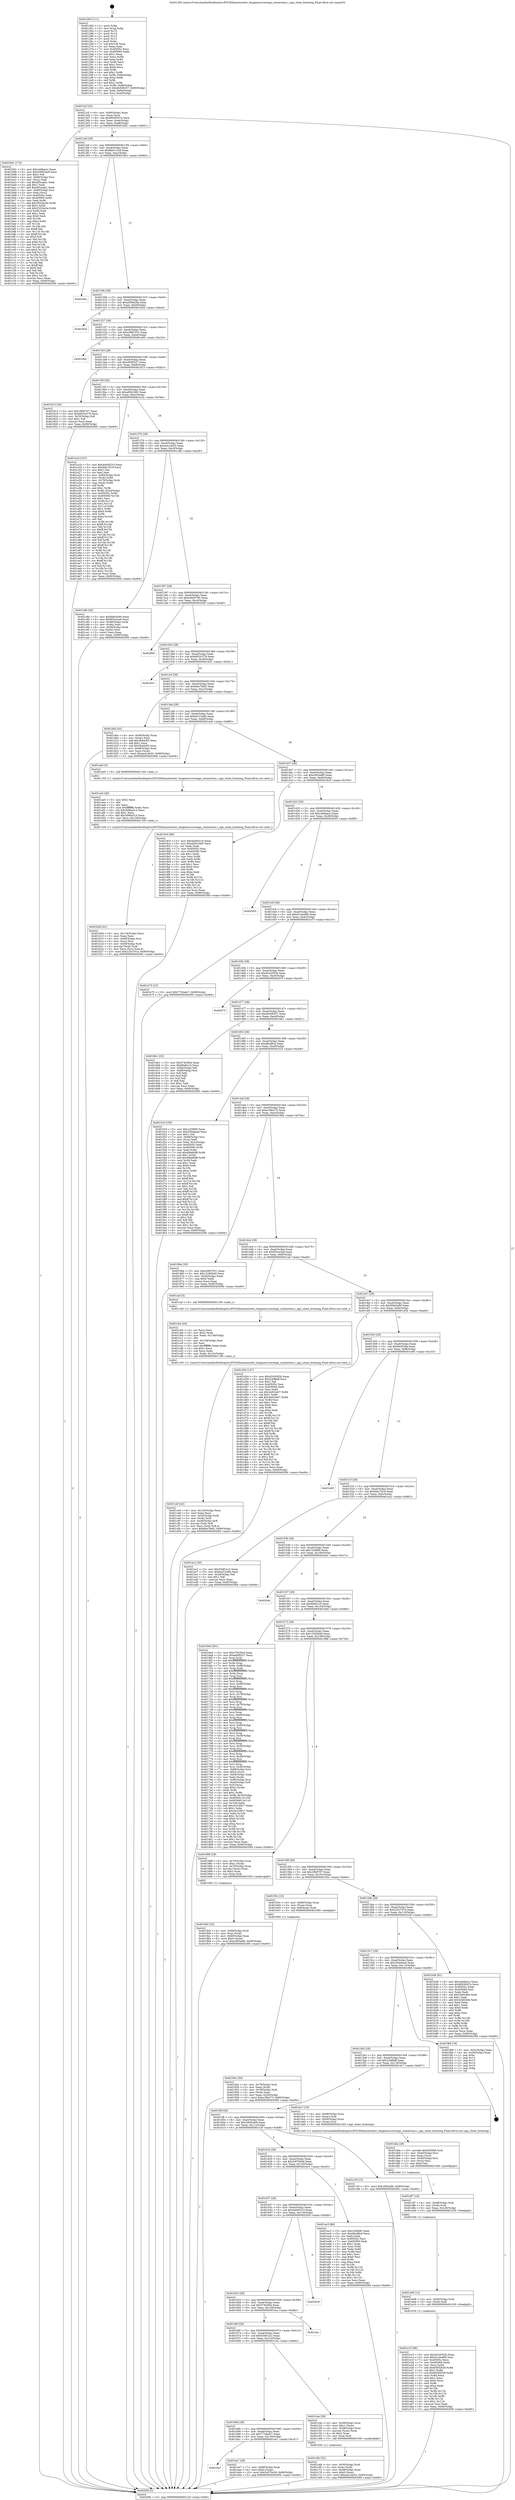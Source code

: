 digraph "0x401260" {
  label = "0x401260 (/mnt/c/Users/mathe/Desktop/tcc/POCII/binaries/extr_tenginesrccorengx_connection.c_ngx_clone_listening_Final-ollvm.out::main(0))"
  labelloc = "t"
  node[shape=record]

  Entry [label="",width=0.3,height=0.3,shape=circle,fillcolor=black,style=filled]
  "0x4012cf" [label="{
     0x4012cf [32]\l
     | [instrs]\l
     &nbsp;&nbsp;0x4012cf \<+6\>: mov -0x90(%rbp),%eax\l
     &nbsp;&nbsp;0x4012d5 \<+2\>: mov %eax,%ecx\l
     &nbsp;&nbsp;0x4012d7 \<+6\>: sub $0x89295d7a,%ecx\l
     &nbsp;&nbsp;0x4012dd \<+6\>: mov %eax,-0xa4(%rbp)\l
     &nbsp;&nbsp;0x4012e3 \<+6\>: mov %ecx,-0xa8(%rbp)\l
     &nbsp;&nbsp;0x4012e9 \<+6\>: je 0000000000401b91 \<main+0x931\>\l
  }"]
  "0x401b91" [label="{
     0x401b91 [174]\l
     | [instrs]\l
     &nbsp;&nbsp;0x401b91 \<+5\>: mov $0xceb8aecc,%eax\l
     &nbsp;&nbsp;0x401b96 \<+5\>: mov $0x346924e9,%ecx\l
     &nbsp;&nbsp;0x401b9b \<+2\>: mov $0x1,%dl\l
     &nbsp;&nbsp;0x401b9d \<+4\>: mov -0x60(%rbp),%rsi\l
     &nbsp;&nbsp;0x401ba1 \<+2\>: mov (%rsi),%edi\l
     &nbsp;&nbsp;0x401ba3 \<+6\>: sub $0xdf3caab1,%edi\l
     &nbsp;&nbsp;0x401ba9 \<+3\>: add $0x1,%edi\l
     &nbsp;&nbsp;0x401bac \<+6\>: add $0xdf3caab1,%edi\l
     &nbsp;&nbsp;0x401bb2 \<+4\>: mov -0x60(%rbp),%rsi\l
     &nbsp;&nbsp;0x401bb6 \<+2\>: mov %edi,(%rsi)\l
     &nbsp;&nbsp;0x401bb8 \<+7\>: mov 0x40505c,%edi\l
     &nbsp;&nbsp;0x401bbf \<+8\>: mov 0x405060,%r8d\l
     &nbsp;&nbsp;0x401bc7 \<+3\>: mov %edi,%r9d\l
     &nbsp;&nbsp;0x401bca \<+7\>: add $0x3552bc5e,%r9d\l
     &nbsp;&nbsp;0x401bd1 \<+4\>: sub $0x1,%r9d\l
     &nbsp;&nbsp;0x401bd5 \<+7\>: sub $0x3552bc5e,%r9d\l
     &nbsp;&nbsp;0x401bdc \<+4\>: imul %r9d,%edi\l
     &nbsp;&nbsp;0x401be0 \<+3\>: and $0x1,%edi\l
     &nbsp;&nbsp;0x401be3 \<+3\>: cmp $0x0,%edi\l
     &nbsp;&nbsp;0x401be6 \<+4\>: sete %r10b\l
     &nbsp;&nbsp;0x401bea \<+4\>: cmp $0xa,%r8d\l
     &nbsp;&nbsp;0x401bee \<+4\>: setl %r11b\l
     &nbsp;&nbsp;0x401bf2 \<+3\>: mov %r10b,%bl\l
     &nbsp;&nbsp;0x401bf5 \<+3\>: xor $0xff,%bl\l
     &nbsp;&nbsp;0x401bf8 \<+3\>: mov %r11b,%r14b\l
     &nbsp;&nbsp;0x401bfb \<+4\>: xor $0xff,%r14b\l
     &nbsp;&nbsp;0x401bff \<+3\>: xor $0x0,%dl\l
     &nbsp;&nbsp;0x401c02 \<+3\>: mov %bl,%r15b\l
     &nbsp;&nbsp;0x401c05 \<+4\>: and $0x0,%r15b\l
     &nbsp;&nbsp;0x401c09 \<+3\>: and %dl,%r10b\l
     &nbsp;&nbsp;0x401c0c \<+3\>: mov %r14b,%r12b\l
     &nbsp;&nbsp;0x401c0f \<+4\>: and $0x0,%r12b\l
     &nbsp;&nbsp;0x401c13 \<+3\>: and %dl,%r11b\l
     &nbsp;&nbsp;0x401c16 \<+3\>: or %r10b,%r15b\l
     &nbsp;&nbsp;0x401c19 \<+3\>: or %r11b,%r12b\l
     &nbsp;&nbsp;0x401c1c \<+3\>: xor %r12b,%r15b\l
     &nbsp;&nbsp;0x401c1f \<+3\>: or %r14b,%bl\l
     &nbsp;&nbsp;0x401c22 \<+3\>: xor $0xff,%bl\l
     &nbsp;&nbsp;0x401c25 \<+3\>: or $0x0,%dl\l
     &nbsp;&nbsp;0x401c28 \<+2\>: and %dl,%bl\l
     &nbsp;&nbsp;0x401c2a \<+3\>: or %bl,%r15b\l
     &nbsp;&nbsp;0x401c2d \<+4\>: test $0x1,%r15b\l
     &nbsp;&nbsp;0x401c31 \<+3\>: cmovne %ecx,%eax\l
     &nbsp;&nbsp;0x401c34 \<+6\>: mov %eax,-0x90(%rbp)\l
     &nbsp;&nbsp;0x401c3a \<+5\>: jmp 00000000004020f4 \<main+0xe94\>\l
  }"]
  "0x4012ef" [label="{
     0x4012ef [28]\l
     | [instrs]\l
     &nbsp;&nbsp;0x4012ef \<+5\>: jmp 00000000004012f4 \<main+0x94\>\l
     &nbsp;&nbsp;0x4012f4 \<+6\>: mov -0xa4(%rbp),%eax\l
     &nbsp;&nbsp;0x4012fa \<+5\>: sub $0x8b01c3c9,%eax\l
     &nbsp;&nbsp;0x4012ff \<+6\>: mov %eax,-0xac(%rbp)\l
     &nbsp;&nbsp;0x401305 \<+6\>: je 00000000004018c4 \<main+0x664\>\l
  }"]
  Exit [label="",width=0.3,height=0.3,shape=circle,fillcolor=black,style=filled,peripheries=2]
  "0x4018c4" [label="{
     0x4018c4\l
  }", style=dashed]
  "0x40130b" [label="{
     0x40130b [28]\l
     | [instrs]\l
     &nbsp;&nbsp;0x40130b \<+5\>: jmp 0000000000401310 \<main+0xb0\>\l
     &nbsp;&nbsp;0x401310 \<+6\>: mov -0xa4(%rbp),%eax\l
     &nbsp;&nbsp;0x401316 \<+5\>: sub $0xa059e28a,%eax\l
     &nbsp;&nbsp;0x40131b \<+6\>: mov %eax,-0xb0(%rbp)\l
     &nbsp;&nbsp;0x401321 \<+6\>: je 000000000040192d \<main+0x6cd\>\l
  }"]
  "0x4016a7" [label="{
     0x4016a7\l
  }", style=dashed]
  "0x40192d" [label="{
     0x40192d\l
  }", style=dashed]
  "0x401327" [label="{
     0x401327 [28]\l
     | [instrs]\l
     &nbsp;&nbsp;0x401327 \<+5\>: jmp 000000000040132c \<main+0xcc\>\l
     &nbsp;&nbsp;0x40132c \<+6\>: mov -0xa4(%rbp),%eax\l
     &nbsp;&nbsp;0x401332 \<+5\>: sub $0xa3897031,%eax\l
     &nbsp;&nbsp;0x401337 \<+6\>: mov %eax,-0xb4(%rbp)\l
     &nbsp;&nbsp;0x40133d \<+6\>: je 0000000000401e84 \<main+0xc24\>\l
  }"]
  "0x401ea7" [label="{
     0x401ea7 [28]\l
     | [instrs]\l
     &nbsp;&nbsp;0x401ea7 \<+7\>: mov -0x88(%rbp),%rax\l
     &nbsp;&nbsp;0x401eae \<+6\>: movl $0x0,(%rax)\l
     &nbsp;&nbsp;0x401eb4 \<+10\>: movl $0x3c870e5d,-0x90(%rbp)\l
     &nbsp;&nbsp;0x401ebe \<+5\>: jmp 00000000004020f4 \<main+0xe94\>\l
  }"]
  "0x401e84" [label="{
     0x401e84\l
  }", style=dashed]
  "0x401343" [label="{
     0x401343 [28]\l
     | [instrs]\l
     &nbsp;&nbsp;0x401343 \<+5\>: jmp 0000000000401348 \<main+0xe8\>\l
     &nbsp;&nbsp;0x401348 \<+6\>: mov -0xa4(%rbp),%eax\l
     &nbsp;&nbsp;0x40134e \<+5\>: sub $0xa84f5527,%eax\l
     &nbsp;&nbsp;0x401353 \<+6\>: mov %eax,-0xb8(%rbp)\l
     &nbsp;&nbsp;0x401359 \<+6\>: je 0000000000401813 \<main+0x5b3\>\l
  }"]
  "0x401e15" [label="{
     0x401e15 [96]\l
     | [instrs]\l
     &nbsp;&nbsp;0x401e15 \<+5\>: mov $0xd242003b,%eax\l
     &nbsp;&nbsp;0x401e1a \<+5\>: mov $0xd1c4ed86,%esi\l
     &nbsp;&nbsp;0x401e1f \<+7\>: mov 0x40505c,%ecx\l
     &nbsp;&nbsp;0x401e26 \<+7\>: mov 0x405060,%edx\l
     &nbsp;&nbsp;0x401e2d \<+3\>: mov %ecx,%r8d\l
     &nbsp;&nbsp;0x401e30 \<+7\>: add $0x605f2628,%r8d\l
     &nbsp;&nbsp;0x401e37 \<+4\>: sub $0x1,%r8d\l
     &nbsp;&nbsp;0x401e3b \<+7\>: sub $0x605f2628,%r8d\l
     &nbsp;&nbsp;0x401e42 \<+4\>: imul %r8d,%ecx\l
     &nbsp;&nbsp;0x401e46 \<+3\>: and $0x1,%ecx\l
     &nbsp;&nbsp;0x401e49 \<+3\>: cmp $0x0,%ecx\l
     &nbsp;&nbsp;0x401e4c \<+4\>: sete %r9b\l
     &nbsp;&nbsp;0x401e50 \<+3\>: cmp $0xa,%edx\l
     &nbsp;&nbsp;0x401e53 \<+4\>: setl %r10b\l
     &nbsp;&nbsp;0x401e57 \<+3\>: mov %r9b,%r11b\l
     &nbsp;&nbsp;0x401e5a \<+3\>: and %r10b,%r11b\l
     &nbsp;&nbsp;0x401e5d \<+3\>: xor %r10b,%r9b\l
     &nbsp;&nbsp;0x401e60 \<+3\>: or %r9b,%r11b\l
     &nbsp;&nbsp;0x401e63 \<+4\>: test $0x1,%r11b\l
     &nbsp;&nbsp;0x401e67 \<+3\>: cmovne %esi,%eax\l
     &nbsp;&nbsp;0x401e6a \<+6\>: mov %eax,-0x90(%rbp)\l
     &nbsp;&nbsp;0x401e70 \<+5\>: jmp 00000000004020f4 \<main+0xe94\>\l
  }"]
  "0x401813" [label="{
     0x401813 [30]\l
     | [instrs]\l
     &nbsp;&nbsp;0x401813 \<+5\>: mov $0x1ff28707,%eax\l
     &nbsp;&nbsp;0x401818 \<+5\>: mov $0xb832c579,%ecx\l
     &nbsp;&nbsp;0x40181d \<+3\>: mov -0x35(%rbp),%dl\l
     &nbsp;&nbsp;0x401820 \<+3\>: test $0x1,%dl\l
     &nbsp;&nbsp;0x401823 \<+3\>: cmovne %ecx,%eax\l
     &nbsp;&nbsp;0x401826 \<+6\>: mov %eax,-0x90(%rbp)\l
     &nbsp;&nbsp;0x40182c \<+5\>: jmp 00000000004020f4 \<main+0xe94\>\l
  }"]
  "0x40135f" [label="{
     0x40135f [28]\l
     | [instrs]\l
     &nbsp;&nbsp;0x40135f \<+5\>: jmp 0000000000401364 \<main+0x104\>\l
     &nbsp;&nbsp;0x401364 \<+6\>: mov -0xa4(%rbp),%eax\l
     &nbsp;&nbsp;0x40136a \<+5\>: sub $0xad5b19d5,%eax\l
     &nbsp;&nbsp;0x40136f \<+6\>: mov %eax,-0xbc(%rbp)\l
     &nbsp;&nbsp;0x401375 \<+6\>: je 0000000000401a1b \<main+0x7bb\>\l
  }"]
  "0x401e09" [label="{
     0x401e09 [12]\l
     | [instrs]\l
     &nbsp;&nbsp;0x401e09 \<+4\>: mov -0x50(%rbp),%rdi\l
     &nbsp;&nbsp;0x401e0d \<+3\>: mov (%rdi),%rdi\l
     &nbsp;&nbsp;0x401e10 \<+5\>: call 0000000000401030 \<free@plt\>\l
     | [calls]\l
     &nbsp;&nbsp;0x401030 \{1\} (unknown)\l
  }"]
  "0x401a1b" [label="{
     0x401a1b [167]\l
     | [instrs]\l
     &nbsp;&nbsp;0x401a1b \<+5\>: mov $0x4a940210,%eax\l
     &nbsp;&nbsp;0x401a20 \<+5\>: mov $0xfabc7919,%ecx\l
     &nbsp;&nbsp;0x401a25 \<+2\>: mov $0x1,%dl\l
     &nbsp;&nbsp;0x401a27 \<+2\>: xor %esi,%esi\l
     &nbsp;&nbsp;0x401a29 \<+4\>: mov -0x60(%rbp),%rdi\l
     &nbsp;&nbsp;0x401a2d \<+3\>: mov (%rdi),%r8d\l
     &nbsp;&nbsp;0x401a30 \<+4\>: mov -0x70(%rbp),%rdi\l
     &nbsp;&nbsp;0x401a34 \<+3\>: cmp (%rdi),%r8d\l
     &nbsp;&nbsp;0x401a37 \<+4\>: setl %r9b\l
     &nbsp;&nbsp;0x401a3b \<+4\>: and $0x1,%r9b\l
     &nbsp;&nbsp;0x401a3f \<+4\>: mov %r9b,-0x2d(%rbp)\l
     &nbsp;&nbsp;0x401a43 \<+8\>: mov 0x40505c,%r8d\l
     &nbsp;&nbsp;0x401a4b \<+8\>: mov 0x405060,%r10d\l
     &nbsp;&nbsp;0x401a53 \<+3\>: sub $0x1,%esi\l
     &nbsp;&nbsp;0x401a56 \<+3\>: mov %r8d,%r11d\l
     &nbsp;&nbsp;0x401a59 \<+3\>: add %esi,%r11d\l
     &nbsp;&nbsp;0x401a5c \<+4\>: imul %r11d,%r8d\l
     &nbsp;&nbsp;0x401a60 \<+4\>: and $0x1,%r8d\l
     &nbsp;&nbsp;0x401a64 \<+4\>: cmp $0x0,%r8d\l
     &nbsp;&nbsp;0x401a68 \<+4\>: sete %r9b\l
     &nbsp;&nbsp;0x401a6c \<+4\>: cmp $0xa,%r10d\l
     &nbsp;&nbsp;0x401a70 \<+3\>: setl %bl\l
     &nbsp;&nbsp;0x401a73 \<+3\>: mov %r9b,%r14b\l
     &nbsp;&nbsp;0x401a76 \<+4\>: xor $0xff,%r14b\l
     &nbsp;&nbsp;0x401a7a \<+3\>: mov %bl,%r15b\l
     &nbsp;&nbsp;0x401a7d \<+4\>: xor $0xff,%r15b\l
     &nbsp;&nbsp;0x401a81 \<+3\>: xor $0x1,%dl\l
     &nbsp;&nbsp;0x401a84 \<+3\>: mov %r14b,%r12b\l
     &nbsp;&nbsp;0x401a87 \<+4\>: and $0xff,%r12b\l
     &nbsp;&nbsp;0x401a8b \<+3\>: and %dl,%r9b\l
     &nbsp;&nbsp;0x401a8e \<+3\>: mov %r15b,%r13b\l
     &nbsp;&nbsp;0x401a91 \<+4\>: and $0xff,%r13b\l
     &nbsp;&nbsp;0x401a95 \<+2\>: and %dl,%bl\l
     &nbsp;&nbsp;0x401a97 \<+3\>: or %r9b,%r12b\l
     &nbsp;&nbsp;0x401a9a \<+3\>: or %bl,%r13b\l
     &nbsp;&nbsp;0x401a9d \<+3\>: xor %r13b,%r12b\l
     &nbsp;&nbsp;0x401aa0 \<+3\>: or %r15b,%r14b\l
     &nbsp;&nbsp;0x401aa3 \<+4\>: xor $0xff,%r14b\l
     &nbsp;&nbsp;0x401aa7 \<+3\>: or $0x1,%dl\l
     &nbsp;&nbsp;0x401aaa \<+3\>: and %dl,%r14b\l
     &nbsp;&nbsp;0x401aad \<+3\>: or %r14b,%r12b\l
     &nbsp;&nbsp;0x401ab0 \<+4\>: test $0x1,%r12b\l
     &nbsp;&nbsp;0x401ab4 \<+3\>: cmovne %ecx,%eax\l
     &nbsp;&nbsp;0x401ab7 \<+6\>: mov %eax,-0x90(%rbp)\l
     &nbsp;&nbsp;0x401abd \<+5\>: jmp 00000000004020f4 \<main+0xe94\>\l
  }"]
  "0x40137b" [label="{
     0x40137b [28]\l
     | [instrs]\l
     &nbsp;&nbsp;0x40137b \<+5\>: jmp 0000000000401380 \<main+0x120\>\l
     &nbsp;&nbsp;0x401380 \<+6\>: mov -0xa4(%rbp),%eax\l
     &nbsp;&nbsp;0x401386 \<+5\>: sub $0xae41de53,%eax\l
     &nbsp;&nbsp;0x40138b \<+6\>: mov %eax,-0xc0(%rbp)\l
     &nbsp;&nbsp;0x401391 \<+6\>: je 0000000000401c8b \<main+0xa2b\>\l
  }"]
  "0x401df7" [label="{
     0x401df7 [18]\l
     | [instrs]\l
     &nbsp;&nbsp;0x401df7 \<+4\>: mov -0x68(%rbp),%rdi\l
     &nbsp;&nbsp;0x401dfb \<+3\>: mov (%rdi),%rdi\l
     &nbsp;&nbsp;0x401dfe \<+6\>: mov %eax,-0x140(%rbp)\l
     &nbsp;&nbsp;0x401e04 \<+5\>: call 0000000000401030 \<free@plt\>\l
     | [calls]\l
     &nbsp;&nbsp;0x401030 \{1\} (unknown)\l
  }"]
  "0x401c8b" [label="{
     0x401c8b [36]\l
     | [instrs]\l
     &nbsp;&nbsp;0x401c8b \<+5\>: mov $0xf48e5e90,%eax\l
     &nbsp;&nbsp;0x401c90 \<+5\>: mov $0xf03ce2a9,%ecx\l
     &nbsp;&nbsp;0x401c95 \<+4\>: mov -0x48(%rbp),%rdx\l
     &nbsp;&nbsp;0x401c99 \<+2\>: mov (%rdx),%esi\l
     &nbsp;&nbsp;0x401c9b \<+4\>: mov -0x58(%rbp),%rdx\l
     &nbsp;&nbsp;0x401c9f \<+2\>: cmp (%rdx),%esi\l
     &nbsp;&nbsp;0x401ca1 \<+3\>: cmovl %ecx,%eax\l
     &nbsp;&nbsp;0x401ca4 \<+6\>: mov %eax,-0x90(%rbp)\l
     &nbsp;&nbsp;0x401caa \<+5\>: jmp 00000000004020f4 \<main+0xe94\>\l
  }"]
  "0x401397" [label="{
     0x401397 [28]\l
     | [instrs]\l
     &nbsp;&nbsp;0x401397 \<+5\>: jmp 000000000040139c \<main+0x13c\>\l
     &nbsp;&nbsp;0x40139c \<+6\>: mov -0xa4(%rbp),%eax\l
     &nbsp;&nbsp;0x4013a2 \<+5\>: sub $0xb4b0579e,%eax\l
     &nbsp;&nbsp;0x4013a7 \<+6\>: mov %eax,-0xc4(%rbp)\l
     &nbsp;&nbsp;0x4013ad \<+6\>: je 000000000040200f \<main+0xdaf\>\l
  }"]
  "0x401dda" [label="{
     0x401dda [29]\l
     | [instrs]\l
     &nbsp;&nbsp;0x401dda \<+10\>: movabs $0x4030b6,%rdi\l
     &nbsp;&nbsp;0x401de4 \<+4\>: mov -0x40(%rbp),%rsi\l
     &nbsp;&nbsp;0x401de8 \<+2\>: mov %eax,(%rsi)\l
     &nbsp;&nbsp;0x401dea \<+4\>: mov -0x40(%rbp),%rsi\l
     &nbsp;&nbsp;0x401dee \<+2\>: mov (%rsi),%esi\l
     &nbsp;&nbsp;0x401df0 \<+2\>: mov $0x0,%al\l
     &nbsp;&nbsp;0x401df2 \<+5\>: call 0000000000401040 \<printf@plt\>\l
     | [calls]\l
     &nbsp;&nbsp;0x401040 \{1\} (unknown)\l
  }"]
  "0x40200f" [label="{
     0x40200f\l
  }", style=dashed]
  "0x4013b3" [label="{
     0x4013b3 [28]\l
     | [instrs]\l
     &nbsp;&nbsp;0x4013b3 \<+5\>: jmp 00000000004013b8 \<main+0x158\>\l
     &nbsp;&nbsp;0x4013b8 \<+6\>: mov -0xa4(%rbp),%eax\l
     &nbsp;&nbsp;0x4013be \<+5\>: sub $0xb832c579,%eax\l
     &nbsp;&nbsp;0x4013c3 \<+6\>: mov %eax,-0xc8(%rbp)\l
     &nbsp;&nbsp;0x4013c9 \<+6\>: je 0000000000401831 \<main+0x5d1\>\l
  }"]
  "0x401ce0" [label="{
     0x401ce0 [42]\l
     | [instrs]\l
     &nbsp;&nbsp;0x401ce0 \<+6\>: mov -0x13c(%rbp),%ecx\l
     &nbsp;&nbsp;0x401ce6 \<+3\>: imul %eax,%ecx\l
     &nbsp;&nbsp;0x401ce9 \<+4\>: mov -0x50(%rbp),%rdi\l
     &nbsp;&nbsp;0x401ced \<+3\>: mov (%rdi),%rdi\l
     &nbsp;&nbsp;0x401cf0 \<+4\>: mov -0x48(%rbp),%r8\l
     &nbsp;&nbsp;0x401cf4 \<+3\>: movslq (%r8),%r8\l
     &nbsp;&nbsp;0x401cf7 \<+4\>: mov %ecx,(%rdi,%r8,4)\l
     &nbsp;&nbsp;0x401cfb \<+10\>: movl $0xbbe7fe82,-0x90(%rbp)\l
     &nbsp;&nbsp;0x401d05 \<+5\>: jmp 00000000004020f4 \<main+0xe94\>\l
  }"]
  "0x401831" [label="{
     0x401831\l
  }", style=dashed]
  "0x4013cf" [label="{
     0x4013cf [28]\l
     | [instrs]\l
     &nbsp;&nbsp;0x4013cf \<+5\>: jmp 00000000004013d4 \<main+0x174\>\l
     &nbsp;&nbsp;0x4013d4 \<+6\>: mov -0xa4(%rbp),%eax\l
     &nbsp;&nbsp;0x4013da \<+5\>: sub $0xbbe7fe82,%eax\l
     &nbsp;&nbsp;0x4013df \<+6\>: mov %eax,-0xcc(%rbp)\l
     &nbsp;&nbsp;0x4013e5 \<+6\>: je 0000000000401d0a \<main+0xaaa\>\l
  }"]
  "0x401cb4" [label="{
     0x401cb4 [44]\l
     | [instrs]\l
     &nbsp;&nbsp;0x401cb4 \<+2\>: xor %ecx,%ecx\l
     &nbsp;&nbsp;0x401cb6 \<+5\>: mov $0x2,%edx\l
     &nbsp;&nbsp;0x401cbb \<+6\>: mov %edx,-0x138(%rbp)\l
     &nbsp;&nbsp;0x401cc1 \<+1\>: cltd\l
     &nbsp;&nbsp;0x401cc2 \<+6\>: mov -0x138(%rbp),%esi\l
     &nbsp;&nbsp;0x401cc8 \<+2\>: idiv %esi\l
     &nbsp;&nbsp;0x401cca \<+6\>: imul $0xfffffffe,%edx,%edx\l
     &nbsp;&nbsp;0x401cd0 \<+3\>: sub $0x1,%ecx\l
     &nbsp;&nbsp;0x401cd3 \<+2\>: sub %ecx,%edx\l
     &nbsp;&nbsp;0x401cd5 \<+6\>: mov %edx,-0x13c(%rbp)\l
     &nbsp;&nbsp;0x401cdb \<+5\>: call 0000000000401160 \<next_i\>\l
     | [calls]\l
     &nbsp;&nbsp;0x401160 \{1\} (/mnt/c/Users/mathe/Desktop/tcc/POCII/binaries/extr_tenginesrccorengx_connection.c_ngx_clone_listening_Final-ollvm.out::next_i)\l
  }"]
  "0x401d0a" [label="{
     0x401d0a [42]\l
     | [instrs]\l
     &nbsp;&nbsp;0x401d0a \<+4\>: mov -0x48(%rbp),%rax\l
     &nbsp;&nbsp;0x401d0e \<+2\>: mov (%rax),%ecx\l
     &nbsp;&nbsp;0x401d10 \<+6\>: add $0x3b4dc85,%ecx\l
     &nbsp;&nbsp;0x401d16 \<+3\>: add $0x1,%ecx\l
     &nbsp;&nbsp;0x401d19 \<+6\>: sub $0x3b4dc85,%ecx\l
     &nbsp;&nbsp;0x401d1f \<+4\>: mov -0x48(%rbp),%rax\l
     &nbsp;&nbsp;0x401d23 \<+2\>: mov %ecx,(%rax)\l
     &nbsp;&nbsp;0x401d25 \<+10\>: movl $0xae41de53,-0x90(%rbp)\l
     &nbsp;&nbsp;0x401d2f \<+5\>: jmp 00000000004020f4 \<main+0xe94\>\l
  }"]
  "0x4013eb" [label="{
     0x4013eb [28]\l
     | [instrs]\l
     &nbsp;&nbsp;0x4013eb \<+5\>: jmp 00000000004013f0 \<main+0x190\>\l
     &nbsp;&nbsp;0x4013f0 \<+6\>: mov -0xa4(%rbp),%eax\l
     &nbsp;&nbsp;0x4013f6 \<+5\>: sub $0xbe312e6b,%eax\l
     &nbsp;&nbsp;0x4013fb \<+6\>: mov %eax,-0xd0(%rbp)\l
     &nbsp;&nbsp;0x401401 \<+6\>: je 0000000000401ae0 \<main+0x880\>\l
  }"]
  "0x401c6b" [label="{
     0x401c6b [32]\l
     | [instrs]\l
     &nbsp;&nbsp;0x401c6b \<+4\>: mov -0x50(%rbp),%rdi\l
     &nbsp;&nbsp;0x401c6f \<+3\>: mov %rax,(%rdi)\l
     &nbsp;&nbsp;0x401c72 \<+4\>: mov -0x48(%rbp),%rax\l
     &nbsp;&nbsp;0x401c76 \<+6\>: movl $0x0,(%rax)\l
     &nbsp;&nbsp;0x401c7c \<+10\>: movl $0xae41de53,-0x90(%rbp)\l
     &nbsp;&nbsp;0x401c86 \<+5\>: jmp 00000000004020f4 \<main+0xe94\>\l
  }"]
  "0x401ae0" [label="{
     0x401ae0 [5]\l
     | [instrs]\l
     &nbsp;&nbsp;0x401ae0 \<+5\>: call 0000000000401160 \<next_i\>\l
     | [calls]\l
     &nbsp;&nbsp;0x401160 \{1\} (/mnt/c/Users/mathe/Desktop/tcc/POCII/binaries/extr_tenginesrccorengx_connection.c_ngx_clone_listening_Final-ollvm.out::next_i)\l
  }"]
  "0x401407" [label="{
     0x401407 [28]\l
     | [instrs]\l
     &nbsp;&nbsp;0x401407 \<+5\>: jmp 000000000040140c \<main+0x1ac\>\l
     &nbsp;&nbsp;0x40140c \<+6\>: mov -0xa4(%rbp),%eax\l
     &nbsp;&nbsp;0x401412 \<+5\>: sub $0xc095adf0,%eax\l
     &nbsp;&nbsp;0x401417 \<+6\>: mov %eax,-0xd4(%rbp)\l
     &nbsp;&nbsp;0x40141d \<+6\>: je 00000000004019c5 \<main+0x765\>\l
  }"]
  "0x40168b" [label="{
     0x40168b [28]\l
     | [instrs]\l
     &nbsp;&nbsp;0x40168b \<+5\>: jmp 0000000000401690 \<main+0x430\>\l
     &nbsp;&nbsp;0x401690 \<+6\>: mov -0xa4(%rbp),%eax\l
     &nbsp;&nbsp;0x401696 \<+5\>: sub $0x7730adc7,%eax\l
     &nbsp;&nbsp;0x40169b \<+6\>: mov %eax,-0x130(%rbp)\l
     &nbsp;&nbsp;0x4016a1 \<+6\>: je 0000000000401ea7 \<main+0xc47\>\l
  }"]
  "0x4019c5" [label="{
     0x4019c5 [86]\l
     | [instrs]\l
     &nbsp;&nbsp;0x4019c5 \<+5\>: mov $0x4a940210,%eax\l
     &nbsp;&nbsp;0x4019ca \<+5\>: mov $0xad5b19d5,%ecx\l
     &nbsp;&nbsp;0x4019cf \<+2\>: xor %edx,%edx\l
     &nbsp;&nbsp;0x4019d1 \<+7\>: mov 0x40505c,%esi\l
     &nbsp;&nbsp;0x4019d8 \<+7\>: mov 0x405060,%edi\l
     &nbsp;&nbsp;0x4019df \<+3\>: sub $0x1,%edx\l
     &nbsp;&nbsp;0x4019e2 \<+3\>: mov %esi,%r8d\l
     &nbsp;&nbsp;0x4019e5 \<+3\>: add %edx,%r8d\l
     &nbsp;&nbsp;0x4019e8 \<+4\>: imul %r8d,%esi\l
     &nbsp;&nbsp;0x4019ec \<+3\>: and $0x1,%esi\l
     &nbsp;&nbsp;0x4019ef \<+3\>: cmp $0x0,%esi\l
     &nbsp;&nbsp;0x4019f2 \<+4\>: sete %r9b\l
     &nbsp;&nbsp;0x4019f6 \<+3\>: cmp $0xa,%edi\l
     &nbsp;&nbsp;0x4019f9 \<+4\>: setl %r10b\l
     &nbsp;&nbsp;0x4019fd \<+3\>: mov %r9b,%r11b\l
     &nbsp;&nbsp;0x401a00 \<+3\>: and %r10b,%r11b\l
     &nbsp;&nbsp;0x401a03 \<+3\>: xor %r10b,%r9b\l
     &nbsp;&nbsp;0x401a06 \<+3\>: or %r9b,%r11b\l
     &nbsp;&nbsp;0x401a09 \<+4\>: test $0x1,%r11b\l
     &nbsp;&nbsp;0x401a0d \<+3\>: cmovne %ecx,%eax\l
     &nbsp;&nbsp;0x401a10 \<+6\>: mov %eax,-0x90(%rbp)\l
     &nbsp;&nbsp;0x401a16 \<+5\>: jmp 00000000004020f4 \<main+0xe94\>\l
  }"]
  "0x401423" [label="{
     0x401423 [28]\l
     | [instrs]\l
     &nbsp;&nbsp;0x401423 \<+5\>: jmp 0000000000401428 \<main+0x1c8\>\l
     &nbsp;&nbsp;0x401428 \<+6\>: mov -0xa4(%rbp),%eax\l
     &nbsp;&nbsp;0x40142e \<+5\>: sub $0xceb8aecc,%eax\l
     &nbsp;&nbsp;0x401433 \<+6\>: mov %eax,-0xd8(%rbp)\l
     &nbsp;&nbsp;0x401439 \<+6\>: je 0000000000402055 \<main+0xdf5\>\l
  }"]
  "0x401c4e" [label="{
     0x401c4e [29]\l
     | [instrs]\l
     &nbsp;&nbsp;0x401c4e \<+4\>: mov -0x58(%rbp),%rax\l
     &nbsp;&nbsp;0x401c52 \<+6\>: movl $0x1,(%rax)\l
     &nbsp;&nbsp;0x401c58 \<+4\>: mov -0x58(%rbp),%rax\l
     &nbsp;&nbsp;0x401c5c \<+3\>: movslq (%rax),%rax\l
     &nbsp;&nbsp;0x401c5f \<+4\>: shl $0x2,%rax\l
     &nbsp;&nbsp;0x401c63 \<+3\>: mov %rax,%rdi\l
     &nbsp;&nbsp;0x401c66 \<+5\>: call 0000000000401050 \<malloc@plt\>\l
     | [calls]\l
     &nbsp;&nbsp;0x401050 \{1\} (unknown)\l
  }"]
  "0x402055" [label="{
     0x402055\l
  }", style=dashed]
  "0x40143f" [label="{
     0x40143f [28]\l
     | [instrs]\l
     &nbsp;&nbsp;0x40143f \<+5\>: jmp 0000000000401444 \<main+0x1e4\>\l
     &nbsp;&nbsp;0x401444 \<+6\>: mov -0xa4(%rbp),%eax\l
     &nbsp;&nbsp;0x40144a \<+5\>: sub $0xd1c4ed86,%eax\l
     &nbsp;&nbsp;0x40144f \<+6\>: mov %eax,-0xdc(%rbp)\l
     &nbsp;&nbsp;0x401455 \<+6\>: je 0000000000401e75 \<main+0xc15\>\l
  }"]
  "0x40166f" [label="{
     0x40166f [28]\l
     | [instrs]\l
     &nbsp;&nbsp;0x40166f \<+5\>: jmp 0000000000401674 \<main+0x414\>\l
     &nbsp;&nbsp;0x401674 \<+6\>: mov -0xa4(%rbp),%eax\l
     &nbsp;&nbsp;0x40167a \<+5\>: sub $0x63df1a12,%eax\l
     &nbsp;&nbsp;0x40167f \<+6\>: mov %eax,-0x12c(%rbp)\l
     &nbsp;&nbsp;0x401685 \<+6\>: je 0000000000401c4e \<main+0x9ee\>\l
  }"]
  "0x401e75" [label="{
     0x401e75 [15]\l
     | [instrs]\l
     &nbsp;&nbsp;0x401e75 \<+10\>: movl $0x7730adc7,-0x90(%rbp)\l
     &nbsp;&nbsp;0x401e7f \<+5\>: jmp 00000000004020f4 \<main+0xe94\>\l
  }"]
  "0x40145b" [label="{
     0x40145b [28]\l
     | [instrs]\l
     &nbsp;&nbsp;0x40145b \<+5\>: jmp 0000000000401460 \<main+0x200\>\l
     &nbsp;&nbsp;0x401460 \<+6\>: mov -0xa4(%rbp),%eax\l
     &nbsp;&nbsp;0x401466 \<+5\>: sub $0xd242003b,%eax\l
     &nbsp;&nbsp;0x40146b \<+6\>: mov %eax,-0xe0(%rbp)\l
     &nbsp;&nbsp;0x401471 \<+6\>: je 000000000040207f \<main+0xe1f\>\l
  }"]
  "0x401fca" [label="{
     0x401fca\l
  }", style=dashed]
  "0x40207f" [label="{
     0x40207f\l
  }", style=dashed]
  "0x401477" [label="{
     0x401477 [28]\l
     | [instrs]\l
     &nbsp;&nbsp;0x401477 \<+5\>: jmp 000000000040147c \<main+0x21c\>\l
     &nbsp;&nbsp;0x40147c \<+6\>: mov -0xa4(%rbp),%eax\l
     &nbsp;&nbsp;0x401482 \<+5\>: sub $0xdb508257,%eax\l
     &nbsp;&nbsp;0x401487 \<+6\>: mov %eax,-0xe4(%rbp)\l
     &nbsp;&nbsp;0x40148d \<+6\>: je 00000000004016b1 \<main+0x451\>\l
  }"]
  "0x401653" [label="{
     0x401653 [28]\l
     | [instrs]\l
     &nbsp;&nbsp;0x401653 \<+5\>: jmp 0000000000401658 \<main+0x3f8\>\l
     &nbsp;&nbsp;0x401658 \<+6\>: mov -0xa4(%rbp),%eax\l
     &nbsp;&nbsp;0x40165e \<+5\>: sub $0x57fe3f44,%eax\l
     &nbsp;&nbsp;0x401663 \<+6\>: mov %eax,-0x128(%rbp)\l
     &nbsp;&nbsp;0x401669 \<+6\>: je 0000000000401fca \<main+0xd6a\>\l
  }"]
  "0x4016b1" [label="{
     0x4016b1 [53]\l
     | [instrs]\l
     &nbsp;&nbsp;0x4016b1 \<+5\>: mov $0x57fe3f44,%eax\l
     &nbsp;&nbsp;0x4016b6 \<+5\>: mov $0x8bd61c5,%ecx\l
     &nbsp;&nbsp;0x4016bb \<+6\>: mov -0x8a(%rbp),%dl\l
     &nbsp;&nbsp;0x4016c1 \<+7\>: mov -0x89(%rbp),%sil\l
     &nbsp;&nbsp;0x4016c8 \<+3\>: mov %dl,%dil\l
     &nbsp;&nbsp;0x4016cb \<+3\>: and %sil,%dil\l
     &nbsp;&nbsp;0x4016ce \<+3\>: xor %sil,%dl\l
     &nbsp;&nbsp;0x4016d1 \<+3\>: or %dl,%dil\l
     &nbsp;&nbsp;0x4016d4 \<+4\>: test $0x1,%dil\l
     &nbsp;&nbsp;0x4016d8 \<+3\>: cmovne %ecx,%eax\l
     &nbsp;&nbsp;0x4016db \<+6\>: mov %eax,-0x90(%rbp)\l
     &nbsp;&nbsp;0x4016e1 \<+5\>: jmp 00000000004020f4 \<main+0xe94\>\l
  }"]
  "0x401493" [label="{
     0x401493 [28]\l
     | [instrs]\l
     &nbsp;&nbsp;0x401493 \<+5\>: jmp 0000000000401498 \<main+0x238\>\l
     &nbsp;&nbsp;0x401498 \<+6\>: mov -0xa4(%rbp),%eax\l
     &nbsp;&nbsp;0x40149e \<+5\>: sub $0xdfcaf8cd,%eax\l
     &nbsp;&nbsp;0x4014a3 \<+6\>: mov %eax,-0xe8(%rbp)\l
     &nbsp;&nbsp;0x4014a9 \<+6\>: je 0000000000401f19 \<main+0xcb9\>\l
  }"]
  "0x4020f4" [label="{
     0x4020f4 [5]\l
     | [instrs]\l
     &nbsp;&nbsp;0x4020f4 \<+5\>: jmp 00000000004012cf \<main+0x6f\>\l
  }"]
  "0x401260" [label="{
     0x401260 [111]\l
     | [instrs]\l
     &nbsp;&nbsp;0x401260 \<+1\>: push %rbp\l
     &nbsp;&nbsp;0x401261 \<+3\>: mov %rsp,%rbp\l
     &nbsp;&nbsp;0x401264 \<+2\>: push %r15\l
     &nbsp;&nbsp;0x401266 \<+2\>: push %r14\l
     &nbsp;&nbsp;0x401268 \<+2\>: push %r13\l
     &nbsp;&nbsp;0x40126a \<+2\>: push %r12\l
     &nbsp;&nbsp;0x40126c \<+1\>: push %rbx\l
     &nbsp;&nbsp;0x40126d \<+7\>: sub $0x138,%rsp\l
     &nbsp;&nbsp;0x401274 \<+2\>: xor %eax,%eax\l
     &nbsp;&nbsp;0x401276 \<+7\>: mov 0x40505c,%ecx\l
     &nbsp;&nbsp;0x40127d \<+7\>: mov 0x405060,%edx\l
     &nbsp;&nbsp;0x401284 \<+3\>: sub $0x1,%eax\l
     &nbsp;&nbsp;0x401287 \<+3\>: mov %ecx,%r8d\l
     &nbsp;&nbsp;0x40128a \<+3\>: add %eax,%r8d\l
     &nbsp;&nbsp;0x40128d \<+4\>: imul %r8d,%ecx\l
     &nbsp;&nbsp;0x401291 \<+3\>: and $0x1,%ecx\l
     &nbsp;&nbsp;0x401294 \<+3\>: cmp $0x0,%ecx\l
     &nbsp;&nbsp;0x401297 \<+4\>: sete %r9b\l
     &nbsp;&nbsp;0x40129b \<+4\>: and $0x1,%r9b\l
     &nbsp;&nbsp;0x40129f \<+7\>: mov %r9b,-0x8a(%rbp)\l
     &nbsp;&nbsp;0x4012a6 \<+3\>: cmp $0xa,%edx\l
     &nbsp;&nbsp;0x4012a9 \<+4\>: setl %r9b\l
     &nbsp;&nbsp;0x4012ad \<+4\>: and $0x1,%r9b\l
     &nbsp;&nbsp;0x4012b1 \<+7\>: mov %r9b,-0x89(%rbp)\l
     &nbsp;&nbsp;0x4012b8 \<+10\>: movl $0xdb508257,-0x90(%rbp)\l
     &nbsp;&nbsp;0x4012c2 \<+6\>: mov %edi,-0x94(%rbp)\l
     &nbsp;&nbsp;0x4012c8 \<+7\>: mov %rsi,-0xa0(%rbp)\l
  }"]
  "0x402030" [label="{
     0x402030\l
  }", style=dashed]
  "0x401f19" [label="{
     0x401f19 [159]\l
     | [instrs]\l
     &nbsp;&nbsp;0x401f19 \<+5\>: mov $0x1d3fd90,%eax\l
     &nbsp;&nbsp;0x401f1e \<+5\>: mov $0x250ebead,%ecx\l
     &nbsp;&nbsp;0x401f23 \<+2\>: mov $0x1,%dl\l
     &nbsp;&nbsp;0x401f25 \<+7\>: mov -0x88(%rbp),%rsi\l
     &nbsp;&nbsp;0x401f2c \<+2\>: mov (%rsi),%edi\l
     &nbsp;&nbsp;0x401f2e \<+3\>: mov %edi,-0x2c(%rbp)\l
     &nbsp;&nbsp;0x401f31 \<+7\>: mov 0x40505c,%edi\l
     &nbsp;&nbsp;0x401f38 \<+8\>: mov 0x405060,%r8d\l
     &nbsp;&nbsp;0x401f40 \<+3\>: mov %edi,%r9d\l
     &nbsp;&nbsp;0x401f43 \<+7\>: sub $0x4fda60f8,%r9d\l
     &nbsp;&nbsp;0x401f4a \<+4\>: sub $0x1,%r9d\l
     &nbsp;&nbsp;0x401f4e \<+7\>: add $0x4fda60f8,%r9d\l
     &nbsp;&nbsp;0x401f55 \<+4\>: imul %r9d,%edi\l
     &nbsp;&nbsp;0x401f59 \<+3\>: and $0x1,%edi\l
     &nbsp;&nbsp;0x401f5c \<+3\>: cmp $0x0,%edi\l
     &nbsp;&nbsp;0x401f5f \<+4\>: sete %r10b\l
     &nbsp;&nbsp;0x401f63 \<+4\>: cmp $0xa,%r8d\l
     &nbsp;&nbsp;0x401f67 \<+4\>: setl %r11b\l
     &nbsp;&nbsp;0x401f6b \<+3\>: mov %r10b,%bl\l
     &nbsp;&nbsp;0x401f6e \<+3\>: xor $0xff,%bl\l
     &nbsp;&nbsp;0x401f71 \<+3\>: mov %r11b,%r14b\l
     &nbsp;&nbsp;0x401f74 \<+4\>: xor $0xff,%r14b\l
     &nbsp;&nbsp;0x401f78 \<+3\>: xor $0x1,%dl\l
     &nbsp;&nbsp;0x401f7b \<+3\>: mov %bl,%r15b\l
     &nbsp;&nbsp;0x401f7e \<+4\>: and $0xff,%r15b\l
     &nbsp;&nbsp;0x401f82 \<+3\>: and %dl,%r10b\l
     &nbsp;&nbsp;0x401f85 \<+3\>: mov %r14b,%r12b\l
     &nbsp;&nbsp;0x401f88 \<+4\>: and $0xff,%r12b\l
     &nbsp;&nbsp;0x401f8c \<+3\>: and %dl,%r11b\l
     &nbsp;&nbsp;0x401f8f \<+3\>: or %r10b,%r15b\l
     &nbsp;&nbsp;0x401f92 \<+3\>: or %r11b,%r12b\l
     &nbsp;&nbsp;0x401f95 \<+3\>: xor %r12b,%r15b\l
     &nbsp;&nbsp;0x401f98 \<+3\>: or %r14b,%bl\l
     &nbsp;&nbsp;0x401f9b \<+3\>: xor $0xff,%bl\l
     &nbsp;&nbsp;0x401f9e \<+3\>: or $0x1,%dl\l
     &nbsp;&nbsp;0x401fa1 \<+2\>: and %dl,%bl\l
     &nbsp;&nbsp;0x401fa3 \<+3\>: or %bl,%r15b\l
     &nbsp;&nbsp;0x401fa6 \<+4\>: test $0x1,%r15b\l
     &nbsp;&nbsp;0x401faa \<+3\>: cmovne %ecx,%eax\l
     &nbsp;&nbsp;0x401fad \<+6\>: mov %eax,-0x90(%rbp)\l
     &nbsp;&nbsp;0x401fb3 \<+5\>: jmp 00000000004020f4 \<main+0xe94\>\l
  }"]
  "0x4014af" [label="{
     0x4014af [28]\l
     | [instrs]\l
     &nbsp;&nbsp;0x4014af \<+5\>: jmp 00000000004014b4 \<main+0x254\>\l
     &nbsp;&nbsp;0x4014b4 \<+6\>: mov -0xa4(%rbp),%eax\l
     &nbsp;&nbsp;0x4014ba \<+5\>: sub $0xe1f9e273,%eax\l
     &nbsp;&nbsp;0x4014bf \<+6\>: mov %eax,-0xec(%rbp)\l
     &nbsp;&nbsp;0x4014c5 \<+6\>: je 000000000040196a \<main+0x70a\>\l
  }"]
  "0x401637" [label="{
     0x401637 [28]\l
     | [instrs]\l
     &nbsp;&nbsp;0x401637 \<+5\>: jmp 000000000040163c \<main+0x3dc\>\l
     &nbsp;&nbsp;0x40163c \<+6\>: mov -0xa4(%rbp),%eax\l
     &nbsp;&nbsp;0x401642 \<+5\>: sub $0x4a940210,%eax\l
     &nbsp;&nbsp;0x401647 \<+6\>: mov %eax,-0x124(%rbp)\l
     &nbsp;&nbsp;0x40164d \<+6\>: je 0000000000402030 \<main+0xdd0\>\l
  }"]
  "0x40196a" [label="{
     0x40196a [30]\l
     | [instrs]\l
     &nbsp;&nbsp;0x40196a \<+5\>: mov $0xa3897031,%eax\l
     &nbsp;&nbsp;0x40196f \<+5\>: mov $0x12260b45,%ecx\l
     &nbsp;&nbsp;0x401974 \<+3\>: mov -0x34(%rbp),%edx\l
     &nbsp;&nbsp;0x401977 \<+3\>: cmp $0x0,%edx\l
     &nbsp;&nbsp;0x40197a \<+3\>: cmove %ecx,%eax\l
     &nbsp;&nbsp;0x40197d \<+6\>: mov %eax,-0x90(%rbp)\l
     &nbsp;&nbsp;0x401983 \<+5\>: jmp 00000000004020f4 \<main+0xe94\>\l
  }"]
  "0x4014cb" [label="{
     0x4014cb [28]\l
     | [instrs]\l
     &nbsp;&nbsp;0x4014cb \<+5\>: jmp 00000000004014d0 \<main+0x270\>\l
     &nbsp;&nbsp;0x4014d0 \<+6\>: mov -0xa4(%rbp),%eax\l
     &nbsp;&nbsp;0x4014d6 \<+5\>: sub $0xf03ce2a9,%eax\l
     &nbsp;&nbsp;0x4014db \<+6\>: mov %eax,-0xf0(%rbp)\l
     &nbsp;&nbsp;0x4014e1 \<+6\>: je 0000000000401caf \<main+0xa4f\>\l
  }"]
  "0x401ec3" [label="{
     0x401ec3 [86]\l
     | [instrs]\l
     &nbsp;&nbsp;0x401ec3 \<+5\>: mov $0x1d3fd90,%eax\l
     &nbsp;&nbsp;0x401ec8 \<+5\>: mov $0xdfcaf8cd,%ecx\l
     &nbsp;&nbsp;0x401ecd \<+2\>: xor %edx,%edx\l
     &nbsp;&nbsp;0x401ecf \<+7\>: mov 0x40505c,%esi\l
     &nbsp;&nbsp;0x401ed6 \<+7\>: mov 0x405060,%edi\l
     &nbsp;&nbsp;0x401edd \<+3\>: sub $0x1,%edx\l
     &nbsp;&nbsp;0x401ee0 \<+3\>: mov %esi,%r8d\l
     &nbsp;&nbsp;0x401ee3 \<+3\>: add %edx,%r8d\l
     &nbsp;&nbsp;0x401ee6 \<+4\>: imul %r8d,%esi\l
     &nbsp;&nbsp;0x401eea \<+3\>: and $0x1,%esi\l
     &nbsp;&nbsp;0x401eed \<+3\>: cmp $0x0,%esi\l
     &nbsp;&nbsp;0x401ef0 \<+4\>: sete %r9b\l
     &nbsp;&nbsp;0x401ef4 \<+3\>: cmp $0xa,%edi\l
     &nbsp;&nbsp;0x401ef7 \<+4\>: setl %r10b\l
     &nbsp;&nbsp;0x401efb \<+3\>: mov %r9b,%r11b\l
     &nbsp;&nbsp;0x401efe \<+3\>: and %r10b,%r11b\l
     &nbsp;&nbsp;0x401f01 \<+3\>: xor %r10b,%r9b\l
     &nbsp;&nbsp;0x401f04 \<+3\>: or %r9b,%r11b\l
     &nbsp;&nbsp;0x401f07 \<+4\>: test $0x1,%r11b\l
     &nbsp;&nbsp;0x401f0b \<+3\>: cmovne %ecx,%eax\l
     &nbsp;&nbsp;0x401f0e \<+6\>: mov %eax,-0x90(%rbp)\l
     &nbsp;&nbsp;0x401f14 \<+5\>: jmp 00000000004020f4 \<main+0xe94\>\l
  }"]
  "0x401caf" [label="{
     0x401caf [5]\l
     | [instrs]\l
     &nbsp;&nbsp;0x401caf \<+5\>: call 0000000000401160 \<next_i\>\l
     | [calls]\l
     &nbsp;&nbsp;0x401160 \{1\} (/mnt/c/Users/mathe/Desktop/tcc/POCII/binaries/extr_tenginesrccorengx_connection.c_ngx_clone_listening_Final-ollvm.out::next_i)\l
  }"]
  "0x4014e7" [label="{
     0x4014e7 [28]\l
     | [instrs]\l
     &nbsp;&nbsp;0x4014e7 \<+5\>: jmp 00000000004014ec \<main+0x28c\>\l
     &nbsp;&nbsp;0x4014ec \<+6\>: mov -0xa4(%rbp),%eax\l
     &nbsp;&nbsp;0x4014f2 \<+5\>: sub $0xf48e5e90,%eax\l
     &nbsp;&nbsp;0x4014f7 \<+6\>: mov %eax,-0xf4(%rbp)\l
     &nbsp;&nbsp;0x4014fd \<+6\>: je 0000000000401d34 \<main+0xad4\>\l
  }"]
  "0x40161b" [label="{
     0x40161b [28]\l
     | [instrs]\l
     &nbsp;&nbsp;0x40161b \<+5\>: jmp 0000000000401620 \<main+0x3c0\>\l
     &nbsp;&nbsp;0x401620 \<+6\>: mov -0xa4(%rbp),%eax\l
     &nbsp;&nbsp;0x401626 \<+5\>: sub $0x3c870e5d,%eax\l
     &nbsp;&nbsp;0x40162b \<+6\>: mov %eax,-0x120(%rbp)\l
     &nbsp;&nbsp;0x401631 \<+6\>: je 0000000000401ec3 \<main+0xc63\>\l
  }"]
  "0x401d34" [label="{
     0x401d34 [147]\l
     | [instrs]\l
     &nbsp;&nbsp;0x401d34 \<+5\>: mov $0xd242003b,%eax\l
     &nbsp;&nbsp;0x401d39 \<+5\>: mov $0x2cbf8aff,%ecx\l
     &nbsp;&nbsp;0x401d3e \<+2\>: mov $0x1,%dl\l
     &nbsp;&nbsp;0x401d40 \<+7\>: mov 0x40505c,%esi\l
     &nbsp;&nbsp;0x401d47 \<+7\>: mov 0x405060,%edi\l
     &nbsp;&nbsp;0x401d4e \<+3\>: mov %esi,%r8d\l
     &nbsp;&nbsp;0x401d51 \<+7\>: sub $0x2e932e67,%r8d\l
     &nbsp;&nbsp;0x401d58 \<+4\>: sub $0x1,%r8d\l
     &nbsp;&nbsp;0x401d5c \<+7\>: add $0x2e932e67,%r8d\l
     &nbsp;&nbsp;0x401d63 \<+4\>: imul %r8d,%esi\l
     &nbsp;&nbsp;0x401d67 \<+3\>: and $0x1,%esi\l
     &nbsp;&nbsp;0x401d6a \<+3\>: cmp $0x0,%esi\l
     &nbsp;&nbsp;0x401d6d \<+4\>: sete %r9b\l
     &nbsp;&nbsp;0x401d71 \<+3\>: cmp $0xa,%edi\l
     &nbsp;&nbsp;0x401d74 \<+4\>: setl %r10b\l
     &nbsp;&nbsp;0x401d78 \<+3\>: mov %r9b,%r11b\l
     &nbsp;&nbsp;0x401d7b \<+4\>: xor $0xff,%r11b\l
     &nbsp;&nbsp;0x401d7f \<+3\>: mov %r10b,%bl\l
     &nbsp;&nbsp;0x401d82 \<+3\>: xor $0xff,%bl\l
     &nbsp;&nbsp;0x401d85 \<+3\>: xor $0x1,%dl\l
     &nbsp;&nbsp;0x401d88 \<+3\>: mov %r11b,%r14b\l
     &nbsp;&nbsp;0x401d8b \<+4\>: and $0xff,%r14b\l
     &nbsp;&nbsp;0x401d8f \<+3\>: and %dl,%r9b\l
     &nbsp;&nbsp;0x401d92 \<+3\>: mov %bl,%r15b\l
     &nbsp;&nbsp;0x401d95 \<+4\>: and $0xff,%r15b\l
     &nbsp;&nbsp;0x401d99 \<+3\>: and %dl,%r10b\l
     &nbsp;&nbsp;0x401d9c \<+3\>: or %r9b,%r14b\l
     &nbsp;&nbsp;0x401d9f \<+3\>: or %r10b,%r15b\l
     &nbsp;&nbsp;0x401da2 \<+3\>: xor %r15b,%r14b\l
     &nbsp;&nbsp;0x401da5 \<+3\>: or %bl,%r11b\l
     &nbsp;&nbsp;0x401da8 \<+4\>: xor $0xff,%r11b\l
     &nbsp;&nbsp;0x401dac \<+3\>: or $0x1,%dl\l
     &nbsp;&nbsp;0x401daf \<+3\>: and %dl,%r11b\l
     &nbsp;&nbsp;0x401db2 \<+3\>: or %r11b,%r14b\l
     &nbsp;&nbsp;0x401db5 \<+4\>: test $0x1,%r14b\l
     &nbsp;&nbsp;0x401db9 \<+3\>: cmovne %ecx,%eax\l
     &nbsp;&nbsp;0x401dbc \<+6\>: mov %eax,-0x90(%rbp)\l
     &nbsp;&nbsp;0x401dc2 \<+5\>: jmp 00000000004020f4 \<main+0xe94\>\l
  }"]
  "0x401503" [label="{
     0x401503 [28]\l
     | [instrs]\l
     &nbsp;&nbsp;0x401503 \<+5\>: jmp 0000000000401508 \<main+0x2a8\>\l
     &nbsp;&nbsp;0x401508 \<+6\>: mov -0xa4(%rbp),%eax\l
     &nbsp;&nbsp;0x40150e \<+5\>: sub $0xf4cf250a,%eax\l
     &nbsp;&nbsp;0x401513 \<+6\>: mov %eax,-0xf8(%rbp)\l
     &nbsp;&nbsp;0x401519 \<+6\>: je 0000000000401e93 \<main+0xc33\>\l
  }"]
  "0x401c3f" [label="{
     0x401c3f [15]\l
     | [instrs]\l
     &nbsp;&nbsp;0x401c3f \<+10\>: movl $0xc095adf0,-0x90(%rbp)\l
     &nbsp;&nbsp;0x401c49 \<+5\>: jmp 00000000004020f4 \<main+0xe94\>\l
  }"]
  "0x401e93" [label="{
     0x401e93\l
  }", style=dashed]
  "0x40151f" [label="{
     0x40151f [28]\l
     | [instrs]\l
     &nbsp;&nbsp;0x40151f \<+5\>: jmp 0000000000401524 \<main+0x2c4\>\l
     &nbsp;&nbsp;0x401524 \<+6\>: mov -0xa4(%rbp),%eax\l
     &nbsp;&nbsp;0x40152a \<+5\>: sub $0xfabc7919,%eax\l
     &nbsp;&nbsp;0x40152f \<+6\>: mov %eax,-0xfc(%rbp)\l
     &nbsp;&nbsp;0x401535 \<+6\>: je 0000000000401ac2 \<main+0x862\>\l
  }"]
  "0x4015ff" [label="{
     0x4015ff [28]\l
     | [instrs]\l
     &nbsp;&nbsp;0x4015ff \<+5\>: jmp 0000000000401604 \<main+0x3a4\>\l
     &nbsp;&nbsp;0x401604 \<+6\>: mov -0xa4(%rbp),%eax\l
     &nbsp;&nbsp;0x40160a \<+5\>: sub $0x346924e9,%eax\l
     &nbsp;&nbsp;0x40160f \<+6\>: mov %eax,-0x11c(%rbp)\l
     &nbsp;&nbsp;0x401615 \<+6\>: je 0000000000401c3f \<main+0x9df\>\l
  }"]
  "0x401ac2" [label="{
     0x401ac2 [30]\l
     | [instrs]\l
     &nbsp;&nbsp;0x401ac2 \<+5\>: mov $0x63df1a12,%eax\l
     &nbsp;&nbsp;0x401ac7 \<+5\>: mov $0xbe312e6b,%ecx\l
     &nbsp;&nbsp;0x401acc \<+3\>: mov -0x2d(%rbp),%dl\l
     &nbsp;&nbsp;0x401acf \<+3\>: test $0x1,%dl\l
     &nbsp;&nbsp;0x401ad2 \<+3\>: cmovne %ecx,%eax\l
     &nbsp;&nbsp;0x401ad5 \<+6\>: mov %eax,-0x90(%rbp)\l
     &nbsp;&nbsp;0x401adb \<+5\>: jmp 00000000004020f4 \<main+0xe94\>\l
  }"]
  "0x40153b" [label="{
     0x40153b [28]\l
     | [instrs]\l
     &nbsp;&nbsp;0x40153b \<+5\>: jmp 0000000000401540 \<main+0x2e0\>\l
     &nbsp;&nbsp;0x401540 \<+6\>: mov -0xa4(%rbp),%eax\l
     &nbsp;&nbsp;0x401546 \<+5\>: sub $0x1d3fd90,%eax\l
     &nbsp;&nbsp;0x40154b \<+6\>: mov %eax,-0x100(%rbp)\l
     &nbsp;&nbsp;0x401551 \<+6\>: je 00000000004020dc \<main+0xe7c\>\l
  }"]
  "0x401dc7" [label="{
     0x401dc7 [19]\l
     | [instrs]\l
     &nbsp;&nbsp;0x401dc7 \<+4\>: mov -0x68(%rbp),%rax\l
     &nbsp;&nbsp;0x401dcb \<+3\>: mov (%rax),%rdi\l
     &nbsp;&nbsp;0x401dce \<+4\>: mov -0x50(%rbp),%rax\l
     &nbsp;&nbsp;0x401dd2 \<+3\>: mov (%rax),%rsi\l
     &nbsp;&nbsp;0x401dd5 \<+5\>: call 0000000000401240 \<ngx_clone_listening\>\l
     | [calls]\l
     &nbsp;&nbsp;0x401240 \{1\} (/mnt/c/Users/mathe/Desktop/tcc/POCII/binaries/extr_tenginesrccorengx_connection.c_ngx_clone_listening_Final-ollvm.out::ngx_clone_listening)\l
  }"]
  "0x4020dc" [label="{
     0x4020dc\l
  }", style=dashed]
  "0x401557" [label="{
     0x401557 [28]\l
     | [instrs]\l
     &nbsp;&nbsp;0x401557 \<+5\>: jmp 000000000040155c \<main+0x2fc\>\l
     &nbsp;&nbsp;0x40155c \<+6\>: mov -0xa4(%rbp),%eax\l
     &nbsp;&nbsp;0x401562 \<+5\>: sub $0x8bd61c5,%eax\l
     &nbsp;&nbsp;0x401567 \<+6\>: mov %eax,-0x104(%rbp)\l
     &nbsp;&nbsp;0x40156d \<+6\>: je 00000000004016e6 \<main+0x486\>\l
  }"]
  "0x4015e3" [label="{
     0x4015e3 [28]\l
     | [instrs]\l
     &nbsp;&nbsp;0x4015e3 \<+5\>: jmp 00000000004015e8 \<main+0x388\>\l
     &nbsp;&nbsp;0x4015e8 \<+6\>: mov -0xa4(%rbp),%eax\l
     &nbsp;&nbsp;0x4015ee \<+5\>: sub $0x2cbf8aff,%eax\l
     &nbsp;&nbsp;0x4015f3 \<+6\>: mov %eax,-0x118(%rbp)\l
     &nbsp;&nbsp;0x4015f9 \<+6\>: je 0000000000401dc7 \<main+0xb67\>\l
  }"]
  "0x4016e6" [label="{
     0x4016e6 [301]\l
     | [instrs]\l
     &nbsp;&nbsp;0x4016e6 \<+5\>: mov $0x57fe3f44,%eax\l
     &nbsp;&nbsp;0x4016eb \<+5\>: mov $0xa84f5527,%ecx\l
     &nbsp;&nbsp;0x4016f0 \<+3\>: mov %rsp,%rdx\l
     &nbsp;&nbsp;0x4016f3 \<+4\>: add $0xfffffffffffffff0,%rdx\l
     &nbsp;&nbsp;0x4016f7 \<+3\>: mov %rdx,%rsp\l
     &nbsp;&nbsp;0x4016fa \<+7\>: mov %rdx,-0x88(%rbp)\l
     &nbsp;&nbsp;0x401701 \<+3\>: mov %rsp,%rdx\l
     &nbsp;&nbsp;0x401704 \<+4\>: add $0xfffffffffffffff0,%rdx\l
     &nbsp;&nbsp;0x401708 \<+3\>: mov %rdx,%rsp\l
     &nbsp;&nbsp;0x40170b \<+3\>: mov %rsp,%rsi\l
     &nbsp;&nbsp;0x40170e \<+4\>: add $0xfffffffffffffff0,%rsi\l
     &nbsp;&nbsp;0x401712 \<+3\>: mov %rsi,%rsp\l
     &nbsp;&nbsp;0x401715 \<+4\>: mov %rsi,-0x80(%rbp)\l
     &nbsp;&nbsp;0x401719 \<+3\>: mov %rsp,%rsi\l
     &nbsp;&nbsp;0x40171c \<+4\>: add $0xfffffffffffffff0,%rsi\l
     &nbsp;&nbsp;0x401720 \<+3\>: mov %rsi,%rsp\l
     &nbsp;&nbsp;0x401723 \<+4\>: mov %rsi,-0x78(%rbp)\l
     &nbsp;&nbsp;0x401727 \<+3\>: mov %rsp,%rsi\l
     &nbsp;&nbsp;0x40172a \<+4\>: add $0xfffffffffffffff0,%rsi\l
     &nbsp;&nbsp;0x40172e \<+3\>: mov %rsi,%rsp\l
     &nbsp;&nbsp;0x401731 \<+4\>: mov %rsi,-0x70(%rbp)\l
     &nbsp;&nbsp;0x401735 \<+3\>: mov %rsp,%rsi\l
     &nbsp;&nbsp;0x401738 \<+4\>: add $0xfffffffffffffff0,%rsi\l
     &nbsp;&nbsp;0x40173c \<+3\>: mov %rsi,%rsp\l
     &nbsp;&nbsp;0x40173f \<+4\>: mov %rsi,-0x68(%rbp)\l
     &nbsp;&nbsp;0x401743 \<+3\>: mov %rsp,%rsi\l
     &nbsp;&nbsp;0x401746 \<+4\>: add $0xfffffffffffffff0,%rsi\l
     &nbsp;&nbsp;0x40174a \<+3\>: mov %rsi,%rsp\l
     &nbsp;&nbsp;0x40174d \<+4\>: mov %rsi,-0x60(%rbp)\l
     &nbsp;&nbsp;0x401751 \<+3\>: mov %rsp,%rsi\l
     &nbsp;&nbsp;0x401754 \<+4\>: add $0xfffffffffffffff0,%rsi\l
     &nbsp;&nbsp;0x401758 \<+3\>: mov %rsi,%rsp\l
     &nbsp;&nbsp;0x40175b \<+4\>: mov %rsi,-0x58(%rbp)\l
     &nbsp;&nbsp;0x40175f \<+3\>: mov %rsp,%rsi\l
     &nbsp;&nbsp;0x401762 \<+4\>: add $0xfffffffffffffff0,%rsi\l
     &nbsp;&nbsp;0x401766 \<+3\>: mov %rsi,%rsp\l
     &nbsp;&nbsp;0x401769 \<+4\>: mov %rsi,-0x50(%rbp)\l
     &nbsp;&nbsp;0x40176d \<+3\>: mov %rsp,%rsi\l
     &nbsp;&nbsp;0x401770 \<+4\>: add $0xfffffffffffffff0,%rsi\l
     &nbsp;&nbsp;0x401774 \<+3\>: mov %rsi,%rsp\l
     &nbsp;&nbsp;0x401777 \<+4\>: mov %rsi,-0x48(%rbp)\l
     &nbsp;&nbsp;0x40177b \<+3\>: mov %rsp,%rsi\l
     &nbsp;&nbsp;0x40177e \<+4\>: add $0xfffffffffffffff0,%rsi\l
     &nbsp;&nbsp;0x401782 \<+3\>: mov %rsi,%rsp\l
     &nbsp;&nbsp;0x401785 \<+4\>: mov %rsi,-0x40(%rbp)\l
     &nbsp;&nbsp;0x401789 \<+7\>: mov -0x88(%rbp),%rsi\l
     &nbsp;&nbsp;0x401790 \<+6\>: movl $0x0,(%rsi)\l
     &nbsp;&nbsp;0x401796 \<+6\>: mov -0x94(%rbp),%edi\l
     &nbsp;&nbsp;0x40179c \<+2\>: mov %edi,(%rdx)\l
     &nbsp;&nbsp;0x40179e \<+4\>: mov -0x80(%rbp),%rsi\l
     &nbsp;&nbsp;0x4017a2 \<+7\>: mov -0xa0(%rbp),%r8\l
     &nbsp;&nbsp;0x4017a9 \<+3\>: mov %r8,(%rsi)\l
     &nbsp;&nbsp;0x4017ac \<+3\>: cmpl $0x2,(%rdx)\l
     &nbsp;&nbsp;0x4017af \<+4\>: setne %r9b\l
     &nbsp;&nbsp;0x4017b3 \<+4\>: and $0x1,%r9b\l
     &nbsp;&nbsp;0x4017b7 \<+4\>: mov %r9b,-0x35(%rbp)\l
     &nbsp;&nbsp;0x4017bb \<+8\>: mov 0x40505c,%r10d\l
     &nbsp;&nbsp;0x4017c3 \<+8\>: mov 0x405060,%r11d\l
     &nbsp;&nbsp;0x4017cb \<+3\>: mov %r10d,%ebx\l
     &nbsp;&nbsp;0x4017ce \<+6\>: add $0x3e318917,%ebx\l
     &nbsp;&nbsp;0x4017d4 \<+3\>: sub $0x1,%ebx\l
     &nbsp;&nbsp;0x4017d7 \<+6\>: sub $0x3e318917,%ebx\l
     &nbsp;&nbsp;0x4017dd \<+4\>: imul %ebx,%r10d\l
     &nbsp;&nbsp;0x4017e1 \<+4\>: and $0x1,%r10d\l
     &nbsp;&nbsp;0x4017e5 \<+4\>: cmp $0x0,%r10d\l
     &nbsp;&nbsp;0x4017e9 \<+4\>: sete %r9b\l
     &nbsp;&nbsp;0x4017ed \<+4\>: cmp $0xa,%r11d\l
     &nbsp;&nbsp;0x4017f1 \<+4\>: setl %r14b\l
     &nbsp;&nbsp;0x4017f5 \<+3\>: mov %r9b,%r15b\l
     &nbsp;&nbsp;0x4017f8 \<+3\>: and %r14b,%r15b\l
     &nbsp;&nbsp;0x4017fb \<+3\>: xor %r14b,%r9b\l
     &nbsp;&nbsp;0x4017fe \<+3\>: or %r9b,%r15b\l
     &nbsp;&nbsp;0x401801 \<+4\>: test $0x1,%r15b\l
     &nbsp;&nbsp;0x401805 \<+3\>: cmovne %ecx,%eax\l
     &nbsp;&nbsp;0x401808 \<+6\>: mov %eax,-0x90(%rbp)\l
     &nbsp;&nbsp;0x40180e \<+5\>: jmp 00000000004020f4 \<main+0xe94\>\l
  }"]
  "0x401573" [label="{
     0x401573 [28]\l
     | [instrs]\l
     &nbsp;&nbsp;0x401573 \<+5\>: jmp 0000000000401578 \<main+0x318\>\l
     &nbsp;&nbsp;0x401578 \<+6\>: mov -0xa4(%rbp),%eax\l
     &nbsp;&nbsp;0x40157e \<+5\>: sub $0x12260b45,%eax\l
     &nbsp;&nbsp;0x401583 \<+6\>: mov %eax,-0x108(%rbp)\l
     &nbsp;&nbsp;0x401589 \<+6\>: je 0000000000401988 \<main+0x728\>\l
  }"]
  "0x401fb8" [label="{
     0x401fb8 [18]\l
     | [instrs]\l
     &nbsp;&nbsp;0x401fb8 \<+3\>: mov -0x2c(%rbp),%eax\l
     &nbsp;&nbsp;0x401fbb \<+4\>: lea -0x28(%rbp),%rsp\l
     &nbsp;&nbsp;0x401fbf \<+1\>: pop %rbx\l
     &nbsp;&nbsp;0x401fc0 \<+2\>: pop %r12\l
     &nbsp;&nbsp;0x401fc2 \<+2\>: pop %r13\l
     &nbsp;&nbsp;0x401fc4 \<+2\>: pop %r14\l
     &nbsp;&nbsp;0x401fc6 \<+2\>: pop %r15\l
     &nbsp;&nbsp;0x401fc8 \<+1\>: pop %rbp\l
     &nbsp;&nbsp;0x401fc9 \<+1\>: ret\l
  }"]
  "0x4015c7" [label="{
     0x4015c7 [28]\l
     | [instrs]\l
     &nbsp;&nbsp;0x4015c7 \<+5\>: jmp 00000000004015cc \<main+0x36c\>\l
     &nbsp;&nbsp;0x4015cc \<+6\>: mov -0xa4(%rbp),%eax\l
     &nbsp;&nbsp;0x4015d2 \<+5\>: sub $0x250ebead,%eax\l
     &nbsp;&nbsp;0x4015d7 \<+6\>: mov %eax,-0x114(%rbp)\l
     &nbsp;&nbsp;0x4015dd \<+6\>: je 0000000000401fb8 \<main+0xd58\>\l
  }"]
  "0x401988" [label="{
     0x401988 [29]\l
     | [instrs]\l
     &nbsp;&nbsp;0x401988 \<+4\>: mov -0x70(%rbp),%rax\l
     &nbsp;&nbsp;0x40198c \<+6\>: movl $0x1,(%rax)\l
     &nbsp;&nbsp;0x401992 \<+4\>: mov -0x70(%rbp),%rax\l
     &nbsp;&nbsp;0x401996 \<+3\>: movslq (%rax),%rax\l
     &nbsp;&nbsp;0x401999 \<+4\>: shl $0x2,%rax\l
     &nbsp;&nbsp;0x40199d \<+3\>: mov %rax,%rdi\l
     &nbsp;&nbsp;0x4019a0 \<+5\>: call 0000000000401050 \<malloc@plt\>\l
     | [calls]\l
     &nbsp;&nbsp;0x401050 \{1\} (unknown)\l
  }"]
  "0x40158f" [label="{
     0x40158f [28]\l
     | [instrs]\l
     &nbsp;&nbsp;0x40158f \<+5\>: jmp 0000000000401594 \<main+0x334\>\l
     &nbsp;&nbsp;0x401594 \<+6\>: mov -0xa4(%rbp),%eax\l
     &nbsp;&nbsp;0x40159a \<+5\>: sub $0x1ff28707,%eax\l
     &nbsp;&nbsp;0x40159f \<+6\>: mov %eax,-0x10c(%rbp)\l
     &nbsp;&nbsp;0x4015a5 \<+6\>: je 000000000040193c \<main+0x6dc\>\l
  }"]
  "0x401b36" [label="{
     0x401b36 [91]\l
     | [instrs]\l
     &nbsp;&nbsp;0x401b36 \<+5\>: mov $0xceb8aecc,%eax\l
     &nbsp;&nbsp;0x401b3b \<+5\>: mov $0x89295d7a,%ecx\l
     &nbsp;&nbsp;0x401b40 \<+7\>: mov 0x40505c,%edx\l
     &nbsp;&nbsp;0x401b47 \<+7\>: mov 0x405060,%esi\l
     &nbsp;&nbsp;0x401b4e \<+2\>: mov %edx,%edi\l
     &nbsp;&nbsp;0x401b50 \<+6\>: sub $0x544f246e,%edi\l
     &nbsp;&nbsp;0x401b56 \<+3\>: sub $0x1,%edi\l
     &nbsp;&nbsp;0x401b59 \<+6\>: add $0x544f246e,%edi\l
     &nbsp;&nbsp;0x401b5f \<+3\>: imul %edi,%edx\l
     &nbsp;&nbsp;0x401b62 \<+3\>: and $0x1,%edx\l
     &nbsp;&nbsp;0x401b65 \<+3\>: cmp $0x0,%edx\l
     &nbsp;&nbsp;0x401b68 \<+4\>: sete %r8b\l
     &nbsp;&nbsp;0x401b6c \<+3\>: cmp $0xa,%esi\l
     &nbsp;&nbsp;0x401b6f \<+4\>: setl %r9b\l
     &nbsp;&nbsp;0x401b73 \<+3\>: mov %r8b,%r10b\l
     &nbsp;&nbsp;0x401b76 \<+3\>: and %r9b,%r10b\l
     &nbsp;&nbsp;0x401b79 \<+3\>: xor %r9b,%r8b\l
     &nbsp;&nbsp;0x401b7c \<+3\>: or %r8b,%r10b\l
     &nbsp;&nbsp;0x401b7f \<+4\>: test $0x1,%r10b\l
     &nbsp;&nbsp;0x401b83 \<+3\>: cmovne %ecx,%eax\l
     &nbsp;&nbsp;0x401b86 \<+6\>: mov %eax,-0x90(%rbp)\l
     &nbsp;&nbsp;0x401b8c \<+5\>: jmp 00000000004020f4 \<main+0xe94\>\l
  }"]
  "0x40193c" [label="{
     0x40193c [16]\l
     | [instrs]\l
     &nbsp;&nbsp;0x40193c \<+4\>: mov -0x80(%rbp),%rax\l
     &nbsp;&nbsp;0x401940 \<+3\>: mov (%rax),%rax\l
     &nbsp;&nbsp;0x401943 \<+4\>: mov 0x8(%rax),%rdi\l
     &nbsp;&nbsp;0x401947 \<+5\>: call 0000000000401060 \<atoi@plt\>\l
     | [calls]\l
     &nbsp;&nbsp;0x401060 \{1\} (unknown)\l
  }"]
  "0x4015ab" [label="{
     0x4015ab [28]\l
     | [instrs]\l
     &nbsp;&nbsp;0x4015ab \<+5\>: jmp 00000000004015b0 \<main+0x350\>\l
     &nbsp;&nbsp;0x4015b0 \<+6\>: mov -0xa4(%rbp),%eax\l
     &nbsp;&nbsp;0x4015b6 \<+5\>: sub $0x225c7014,%eax\l
     &nbsp;&nbsp;0x4015bb \<+6\>: mov %eax,-0x110(%rbp)\l
     &nbsp;&nbsp;0x4015c1 \<+6\>: je 0000000000401b36 \<main+0x8d6\>\l
  }"]
  "0x40194c" [label="{
     0x40194c [30]\l
     | [instrs]\l
     &nbsp;&nbsp;0x40194c \<+4\>: mov -0x78(%rbp),%rdi\l
     &nbsp;&nbsp;0x401950 \<+2\>: mov %eax,(%rdi)\l
     &nbsp;&nbsp;0x401952 \<+4\>: mov -0x78(%rbp),%rdi\l
     &nbsp;&nbsp;0x401956 \<+2\>: mov (%rdi),%eax\l
     &nbsp;&nbsp;0x401958 \<+3\>: mov %eax,-0x34(%rbp)\l
     &nbsp;&nbsp;0x40195b \<+10\>: movl $0xe1f9e273,-0x90(%rbp)\l
     &nbsp;&nbsp;0x401965 \<+5\>: jmp 00000000004020f4 \<main+0xe94\>\l
  }"]
  "0x4019a5" [label="{
     0x4019a5 [32]\l
     | [instrs]\l
     &nbsp;&nbsp;0x4019a5 \<+4\>: mov -0x68(%rbp),%rdi\l
     &nbsp;&nbsp;0x4019a9 \<+3\>: mov %rax,(%rdi)\l
     &nbsp;&nbsp;0x4019ac \<+4\>: mov -0x60(%rbp),%rax\l
     &nbsp;&nbsp;0x4019b0 \<+6\>: movl $0x0,(%rax)\l
     &nbsp;&nbsp;0x4019b6 \<+10\>: movl $0xc095adf0,-0x90(%rbp)\l
     &nbsp;&nbsp;0x4019c0 \<+5\>: jmp 00000000004020f4 \<main+0xe94\>\l
  }"]
  "0x401ae5" [label="{
     0x401ae5 [40]\l
     | [instrs]\l
     &nbsp;&nbsp;0x401ae5 \<+5\>: mov $0x2,%ecx\l
     &nbsp;&nbsp;0x401aea \<+1\>: cltd\l
     &nbsp;&nbsp;0x401aeb \<+2\>: idiv %ecx\l
     &nbsp;&nbsp;0x401aed \<+6\>: imul $0xfffffffe,%edx,%ecx\l
     &nbsp;&nbsp;0x401af3 \<+6\>: sub $0x3d9ba514,%ecx\l
     &nbsp;&nbsp;0x401af9 \<+3\>: add $0x1,%ecx\l
     &nbsp;&nbsp;0x401afc \<+6\>: add $0x3d9ba514,%ecx\l
     &nbsp;&nbsp;0x401b02 \<+6\>: mov %ecx,-0x134(%rbp)\l
     &nbsp;&nbsp;0x401b08 \<+5\>: call 0000000000401160 \<next_i\>\l
     | [calls]\l
     &nbsp;&nbsp;0x401160 \{1\} (/mnt/c/Users/mathe/Desktop/tcc/POCII/binaries/extr_tenginesrccorengx_connection.c_ngx_clone_listening_Final-ollvm.out::next_i)\l
  }"]
  "0x401b0d" [label="{
     0x401b0d [41]\l
     | [instrs]\l
     &nbsp;&nbsp;0x401b0d \<+6\>: mov -0x134(%rbp),%ecx\l
     &nbsp;&nbsp;0x401b13 \<+3\>: imul %eax,%ecx\l
     &nbsp;&nbsp;0x401b16 \<+4\>: mov -0x68(%rbp),%rsi\l
     &nbsp;&nbsp;0x401b1a \<+3\>: mov (%rsi),%rsi\l
     &nbsp;&nbsp;0x401b1d \<+4\>: mov -0x60(%rbp),%rdi\l
     &nbsp;&nbsp;0x401b21 \<+3\>: movslq (%rdi),%rdi\l
     &nbsp;&nbsp;0x401b24 \<+3\>: mov %ecx,(%rsi,%rdi,4)\l
     &nbsp;&nbsp;0x401b27 \<+10\>: movl $0x225c7014,-0x90(%rbp)\l
     &nbsp;&nbsp;0x401b31 \<+5\>: jmp 00000000004020f4 \<main+0xe94\>\l
  }"]
  Entry -> "0x401260" [label=" 1"]
  "0x4012cf" -> "0x401b91" [label=" 1"]
  "0x4012cf" -> "0x4012ef" [label=" 27"]
  "0x401fb8" -> Exit [label=" 1"]
  "0x4012ef" -> "0x4018c4" [label=" 0"]
  "0x4012ef" -> "0x40130b" [label=" 27"]
  "0x401f19" -> "0x4020f4" [label=" 1"]
  "0x40130b" -> "0x40192d" [label=" 0"]
  "0x40130b" -> "0x401327" [label=" 27"]
  "0x401ec3" -> "0x4020f4" [label=" 1"]
  "0x401327" -> "0x401e84" [label=" 0"]
  "0x401327" -> "0x401343" [label=" 27"]
  "0x401ea7" -> "0x4020f4" [label=" 1"]
  "0x401343" -> "0x401813" [label=" 1"]
  "0x401343" -> "0x40135f" [label=" 26"]
  "0x40168b" -> "0x401ea7" [label=" 1"]
  "0x40135f" -> "0x401a1b" [label=" 2"]
  "0x40135f" -> "0x40137b" [label=" 24"]
  "0x40168b" -> "0x4016a7" [label=" 0"]
  "0x40137b" -> "0x401c8b" [label=" 2"]
  "0x40137b" -> "0x401397" [label=" 22"]
  "0x401e75" -> "0x4020f4" [label=" 1"]
  "0x401397" -> "0x40200f" [label=" 0"]
  "0x401397" -> "0x4013b3" [label=" 22"]
  "0x401e15" -> "0x4020f4" [label=" 1"]
  "0x4013b3" -> "0x401831" [label=" 0"]
  "0x4013b3" -> "0x4013cf" [label=" 22"]
  "0x401e09" -> "0x401e15" [label=" 1"]
  "0x4013cf" -> "0x401d0a" [label=" 1"]
  "0x4013cf" -> "0x4013eb" [label=" 21"]
  "0x401df7" -> "0x401e09" [label=" 1"]
  "0x4013eb" -> "0x401ae0" [label=" 1"]
  "0x4013eb" -> "0x401407" [label=" 20"]
  "0x401dda" -> "0x401df7" [label=" 1"]
  "0x401407" -> "0x4019c5" [label=" 2"]
  "0x401407" -> "0x401423" [label=" 18"]
  "0x401dc7" -> "0x401dda" [label=" 1"]
  "0x401423" -> "0x402055" [label=" 0"]
  "0x401423" -> "0x40143f" [label=" 18"]
  "0x401d34" -> "0x4020f4" [label=" 1"]
  "0x40143f" -> "0x401e75" [label=" 1"]
  "0x40143f" -> "0x40145b" [label=" 17"]
  "0x401ce0" -> "0x4020f4" [label=" 1"]
  "0x40145b" -> "0x40207f" [label=" 0"]
  "0x40145b" -> "0x401477" [label=" 17"]
  "0x401cb4" -> "0x401ce0" [label=" 1"]
  "0x401477" -> "0x4016b1" [label=" 1"]
  "0x401477" -> "0x401493" [label=" 16"]
  "0x4016b1" -> "0x4020f4" [label=" 1"]
  "0x401260" -> "0x4012cf" [label=" 1"]
  "0x4020f4" -> "0x4012cf" [label=" 27"]
  "0x401c8b" -> "0x4020f4" [label=" 2"]
  "0x401493" -> "0x401f19" [label=" 1"]
  "0x401493" -> "0x4014af" [label=" 15"]
  "0x401c6b" -> "0x4020f4" [label=" 1"]
  "0x4014af" -> "0x40196a" [label=" 1"]
  "0x4014af" -> "0x4014cb" [label=" 14"]
  "0x40166f" -> "0x40168b" [label=" 1"]
  "0x4014cb" -> "0x401caf" [label=" 1"]
  "0x4014cb" -> "0x4014e7" [label=" 13"]
  "0x40166f" -> "0x401c4e" [label=" 1"]
  "0x4014e7" -> "0x401d34" [label=" 1"]
  "0x4014e7" -> "0x401503" [label=" 12"]
  "0x401653" -> "0x40166f" [label=" 2"]
  "0x401503" -> "0x401e93" [label=" 0"]
  "0x401503" -> "0x40151f" [label=" 12"]
  "0x401653" -> "0x401fca" [label=" 0"]
  "0x40151f" -> "0x401ac2" [label=" 2"]
  "0x40151f" -> "0x40153b" [label=" 10"]
  "0x401637" -> "0x401653" [label=" 2"]
  "0x40153b" -> "0x4020dc" [label=" 0"]
  "0x40153b" -> "0x401557" [label=" 10"]
  "0x401637" -> "0x402030" [label=" 0"]
  "0x401557" -> "0x4016e6" [label=" 1"]
  "0x401557" -> "0x401573" [label=" 9"]
  "0x40161b" -> "0x401637" [label=" 2"]
  "0x4016e6" -> "0x4020f4" [label=" 1"]
  "0x401813" -> "0x4020f4" [label=" 1"]
  "0x40161b" -> "0x401ec3" [label=" 1"]
  "0x401573" -> "0x401988" [label=" 1"]
  "0x401573" -> "0x40158f" [label=" 8"]
  "0x401c3f" -> "0x4020f4" [label=" 1"]
  "0x40158f" -> "0x40193c" [label=" 1"]
  "0x40158f" -> "0x4015ab" [label=" 7"]
  "0x40193c" -> "0x40194c" [label=" 1"]
  "0x40194c" -> "0x4020f4" [label=" 1"]
  "0x40196a" -> "0x4020f4" [label=" 1"]
  "0x401988" -> "0x4019a5" [label=" 1"]
  "0x4019a5" -> "0x4020f4" [label=" 1"]
  "0x4019c5" -> "0x4020f4" [label=" 2"]
  "0x401a1b" -> "0x4020f4" [label=" 2"]
  "0x401ac2" -> "0x4020f4" [label=" 2"]
  "0x401ae0" -> "0x401ae5" [label=" 1"]
  "0x401ae5" -> "0x401b0d" [label=" 1"]
  "0x401b0d" -> "0x4020f4" [label=" 1"]
  "0x4015ff" -> "0x40161b" [label=" 3"]
  "0x4015ab" -> "0x401b36" [label=" 1"]
  "0x4015ab" -> "0x4015c7" [label=" 6"]
  "0x401b36" -> "0x4020f4" [label=" 1"]
  "0x401b91" -> "0x4020f4" [label=" 1"]
  "0x401d0a" -> "0x4020f4" [label=" 1"]
  "0x4015c7" -> "0x401fb8" [label=" 1"]
  "0x4015c7" -> "0x4015e3" [label=" 5"]
  "0x401c4e" -> "0x401c6b" [label=" 1"]
  "0x4015e3" -> "0x401dc7" [label=" 1"]
  "0x4015e3" -> "0x4015ff" [label=" 4"]
  "0x401caf" -> "0x401cb4" [label=" 1"]
  "0x4015ff" -> "0x401c3f" [label=" 1"]
}
